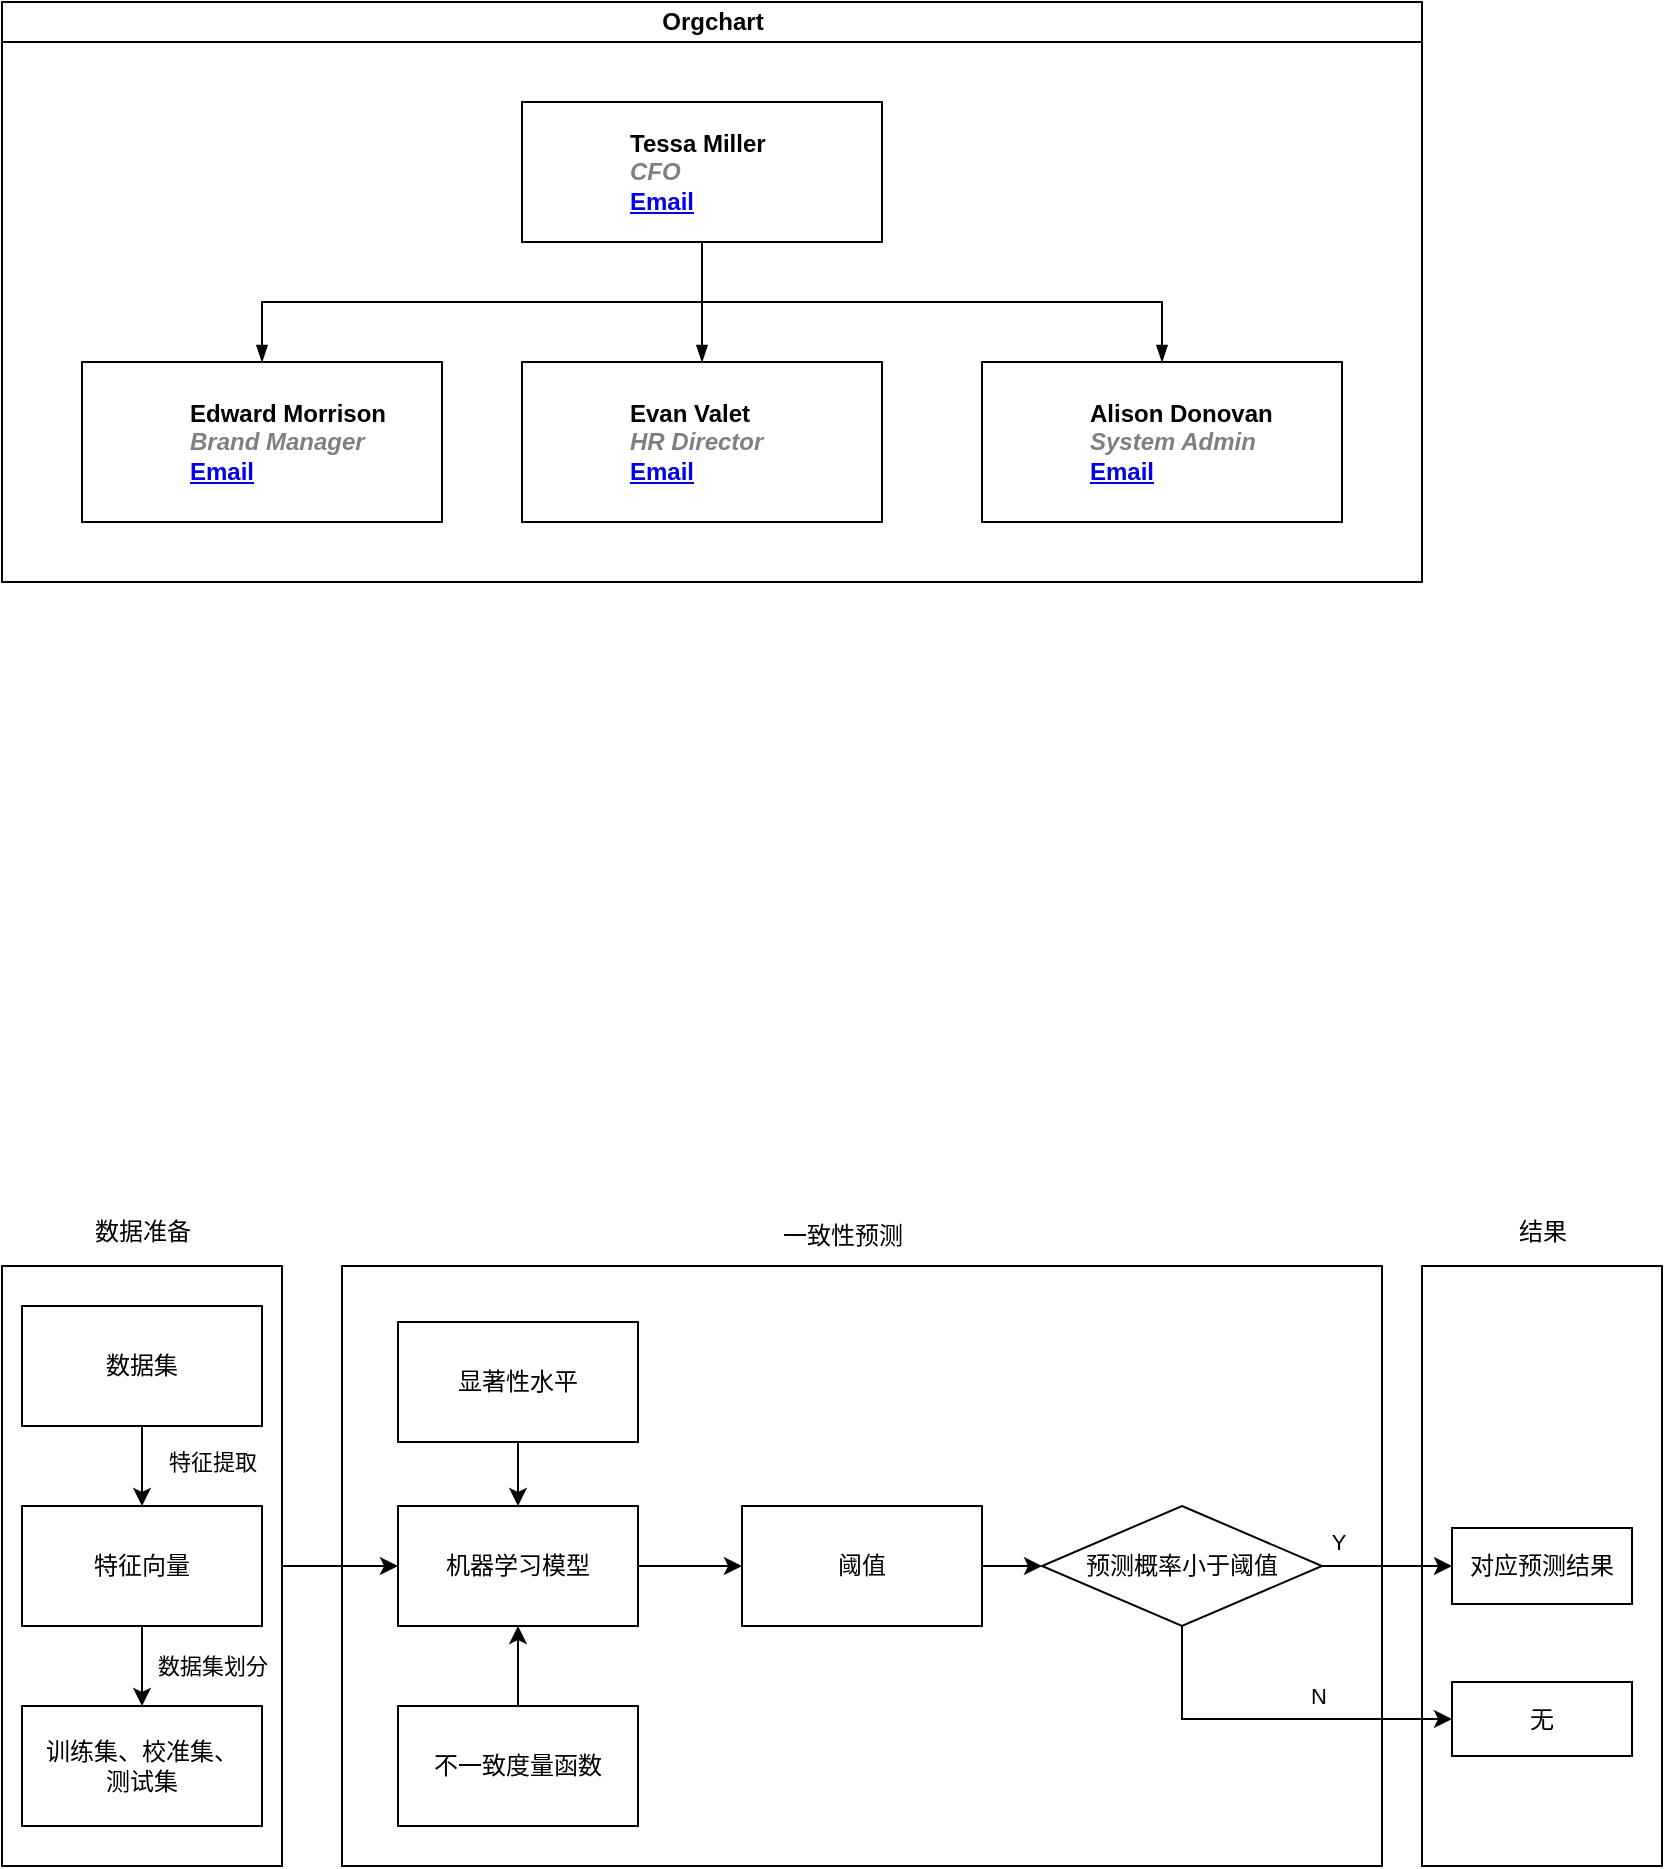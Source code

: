 <mxfile version="24.3.1" type="github">
  <diagram id="prtHgNgQTEPvFCAcTncT" name="Page-1">
    <mxGraphModel dx="1184" dy="799" grid="1" gridSize="10" guides="1" tooltips="1" connect="1" arrows="1" fold="1" page="1" pageScale="1" pageWidth="827" pageHeight="1169" math="0" shadow="0">
      <root>
        <mxCell id="0" />
        <mxCell id="1" parent="0" />
        <mxCell id="Y1B-Br_fIPE-pw5GIb7F-58" value="" style="rounded=0;whiteSpace=wrap;html=1;" vertex="1" parent="1">
          <mxGeometry x="750" y="712" width="120" height="300" as="geometry" />
        </mxCell>
        <mxCell id="Y1B-Br_fIPE-pw5GIb7F-57" value="" style="rounded=0;whiteSpace=wrap;html=1;" vertex="1" parent="1">
          <mxGeometry x="210" y="712" width="520" height="300" as="geometry" />
        </mxCell>
        <mxCell id="Y1B-Br_fIPE-pw5GIb7F-18" style="edgeStyle=orthogonalEdgeStyle;rounded=0;orthogonalLoop=1;jettySize=auto;html=1;exitX=1;exitY=0.5;exitDx=0;exitDy=0;entryX=0;entryY=0.5;entryDx=0;entryDy=0;" edge="1" parent="1" source="Y1B-Br_fIPE-pw5GIb7F-8" target="Y1B-Br_fIPE-pw5GIb7F-12">
          <mxGeometry relative="1" as="geometry" />
        </mxCell>
        <mxCell id="Y1B-Br_fIPE-pw5GIb7F-8" value="" style="rounded=0;whiteSpace=wrap;html=1;" vertex="1" parent="1">
          <mxGeometry x="40" y="712" width="140" height="300" as="geometry" />
        </mxCell>
        <mxCell id="dNxyNK7c78bLwvsdeMH5-11" value="Orgchart" style="swimlane;html=1;startSize=20;horizontal=1;containerType=tree;glass=0;" parent="1" vertex="1">
          <mxGeometry x="40" y="80" width="710" height="290" as="geometry" />
        </mxCell>
        <UserObject label="%name%&lt;br&gt;&lt;i style=&quot;color: gray&quot;&gt;%position%&lt;/i&gt;&lt;br&gt;&lt;a href=&quot;mailto:%email%&quot;&gt;Email&lt;/a&gt;" name="Tessa Miller" position="CFO" location="Office 1" email="me@example.com" placeholders="1" link="https://www.draw.io" id="dNxyNK7c78bLwvsdeMH5-12">
          <mxCell style="label;image=https://cdn3.iconfinder.com/data/icons/user-avatars-1/512/users-3-128.png;whiteSpace=wrap;html=1;rounded=0;glass=0;treeMoving=1;treeFolding=1;" parent="dNxyNK7c78bLwvsdeMH5-11" vertex="1">
            <mxGeometry x="260" y="50" width="180" height="70" as="geometry" />
          </mxCell>
        </UserObject>
        <mxCell id="dNxyNK7c78bLwvsdeMH5-13" value="" style="endArrow=blockThin;endFill=1;fontSize=11;edgeStyle=elbowEdgeStyle;elbow=vertical;rounded=0;" parent="dNxyNK7c78bLwvsdeMH5-11" source="dNxyNK7c78bLwvsdeMH5-12" target="dNxyNK7c78bLwvsdeMH5-14" edge="1">
          <mxGeometry relative="1" as="geometry" />
        </mxCell>
        <UserObject label="%name%&lt;br&gt;&lt;i style=&quot;color: gray&quot;&gt;%position%&lt;/i&gt;&lt;br&gt;&lt;a href=&quot;mailto:%email%&quot;&gt;Email&lt;/a&gt;" name="Edward Morrison" position="Brand Manager" location="Office 2" email="me@example.com" placeholders="1" link="https://www.draw.io" id="dNxyNK7c78bLwvsdeMH5-14">
          <mxCell style="label;image=https://cdn3.iconfinder.com/data/icons/user-avatars-1/512/users-10-3-128.png;whiteSpace=wrap;html=1;rounded=0;glass=0;treeFolding=1;treeMoving=1;" parent="dNxyNK7c78bLwvsdeMH5-11" vertex="1">
            <mxGeometry x="40" y="180" width="180" height="80" as="geometry" />
          </mxCell>
        </UserObject>
        <mxCell id="dNxyNK7c78bLwvsdeMH5-15" value="" style="endArrow=blockThin;endFill=1;fontSize=11;edgeStyle=elbowEdgeStyle;elbow=vertical;rounded=0;" parent="dNxyNK7c78bLwvsdeMH5-11" source="dNxyNK7c78bLwvsdeMH5-12" target="dNxyNK7c78bLwvsdeMH5-16" edge="1">
          <mxGeometry relative="1" as="geometry" />
        </mxCell>
        <UserObject label="%name%&lt;br&gt;&lt;i style=&quot;color: gray&quot;&gt;%position%&lt;/i&gt;&lt;br&gt;&lt;a href=&quot;mailto:%email%&quot;&gt;Email&lt;/a&gt;" name="Evan Valet" position="HR Director" location="Office 4" email="me@example.com" placeholders="1" link="https://www.draw.io" id="dNxyNK7c78bLwvsdeMH5-16">
          <mxCell style="label;image=https://cdn3.iconfinder.com/data/icons/user-avatars-1/512/users-9-2-128.png;whiteSpace=wrap;html=1;rounded=0;glass=0;treeFolding=1;treeMoving=1;" parent="dNxyNK7c78bLwvsdeMH5-11" vertex="1">
            <mxGeometry x="260" y="180" width="180" height="80" as="geometry" />
          </mxCell>
        </UserObject>
        <mxCell id="dNxyNK7c78bLwvsdeMH5-17" value="" style="endArrow=blockThin;endFill=1;fontSize=11;edgeStyle=elbowEdgeStyle;elbow=vertical;rounded=0;" parent="dNxyNK7c78bLwvsdeMH5-11" source="dNxyNK7c78bLwvsdeMH5-12" target="dNxyNK7c78bLwvsdeMH5-18" edge="1">
          <mxGeometry relative="1" as="geometry" />
        </mxCell>
        <UserObject label="%name%&lt;br&gt;&lt;i style=&quot;color: gray&quot;&gt;%position%&lt;/i&gt;&lt;br&gt;&lt;a href=&quot;mailto:%email%&quot;&gt;Email&lt;/a&gt;" name="Alison Donovan" position="System Admin" location="Office 3" email="me@example.com" placeholders="1" link="https://www.draw.io" id="dNxyNK7c78bLwvsdeMH5-18">
          <mxCell style="label;image=https://cdn3.iconfinder.com/data/icons/user-avatars-1/512/users-2-128.png;whiteSpace=wrap;html=1;rounded=0;glass=0;" parent="dNxyNK7c78bLwvsdeMH5-11" vertex="1">
            <mxGeometry x="490" y="180" width="180" height="80" as="geometry" />
          </mxCell>
        </UserObject>
        <mxCell id="Y1B-Br_fIPE-pw5GIb7F-5" style="edgeStyle=orthogonalEdgeStyle;rounded=0;orthogonalLoop=1;jettySize=auto;html=1;exitX=0.5;exitY=1;exitDx=0;exitDy=0;entryX=0.5;entryY=0;entryDx=0;entryDy=0;" edge="1" parent="1" source="Y1B-Br_fIPE-pw5GIb7F-2" target="Y1B-Br_fIPE-pw5GIb7F-4">
          <mxGeometry relative="1" as="geometry" />
        </mxCell>
        <mxCell id="Y1B-Br_fIPE-pw5GIb7F-10" value="特征提取" style="edgeLabel;html=1;align=center;verticalAlign=middle;resizable=0;points=[];" vertex="1" connectable="0" parent="Y1B-Br_fIPE-pw5GIb7F-5">
          <mxGeometry x="-0.125" y="3" relative="1" as="geometry">
            <mxPoint x="32" as="offset" />
          </mxGeometry>
        </mxCell>
        <mxCell id="Y1B-Br_fIPE-pw5GIb7F-2" value="数据集" style="rounded=0;whiteSpace=wrap;html=1;" vertex="1" parent="1">
          <mxGeometry x="50" y="732" width="120" height="60" as="geometry" />
        </mxCell>
        <mxCell id="Y1B-Br_fIPE-pw5GIb7F-7" style="edgeStyle=orthogonalEdgeStyle;rounded=0;orthogonalLoop=1;jettySize=auto;html=1;exitX=0.5;exitY=1;exitDx=0;exitDy=0;entryX=0.5;entryY=0;entryDx=0;entryDy=0;" edge="1" parent="1" source="Y1B-Br_fIPE-pw5GIb7F-4" target="Y1B-Br_fIPE-pw5GIb7F-6">
          <mxGeometry relative="1" as="geometry" />
        </mxCell>
        <mxCell id="Y1B-Br_fIPE-pw5GIb7F-11" value="数据集划分" style="edgeLabel;html=1;align=center;verticalAlign=middle;resizable=0;points=[];" vertex="1" connectable="0" parent="Y1B-Br_fIPE-pw5GIb7F-7">
          <mxGeometry x="-0.175" y="6" relative="1" as="geometry">
            <mxPoint x="29" y="3" as="offset" />
          </mxGeometry>
        </mxCell>
        <mxCell id="Y1B-Br_fIPE-pw5GIb7F-4" value="特征向量" style="rounded=0;whiteSpace=wrap;html=1;" vertex="1" parent="1">
          <mxGeometry x="50" y="832" width="120" height="60" as="geometry" />
        </mxCell>
        <mxCell id="Y1B-Br_fIPE-pw5GIb7F-6" value="训练集、校准集、&lt;div&gt;测试集&lt;/div&gt;" style="rounded=0;whiteSpace=wrap;html=1;" vertex="1" parent="1">
          <mxGeometry x="50" y="932" width="120" height="60" as="geometry" />
        </mxCell>
        <mxCell id="Y1B-Br_fIPE-pw5GIb7F-9" value="数据准备" style="text;html=1;align=center;verticalAlign=middle;resizable=0;points=[];autosize=1;strokeColor=none;fillColor=none;" vertex="1" parent="1">
          <mxGeometry x="75" y="680" width="70" height="30" as="geometry" />
        </mxCell>
        <mxCell id="Y1B-Br_fIPE-pw5GIb7F-48" style="edgeStyle=orthogonalEdgeStyle;rounded=0;orthogonalLoop=1;jettySize=auto;html=1;exitX=1;exitY=0.5;exitDx=0;exitDy=0;entryX=0;entryY=0.5;entryDx=0;entryDy=0;" edge="1" parent="1" source="Y1B-Br_fIPE-pw5GIb7F-12" target="Y1B-Br_fIPE-pw5GIb7F-47">
          <mxGeometry relative="1" as="geometry" />
        </mxCell>
        <mxCell id="Y1B-Br_fIPE-pw5GIb7F-12" value="机器学习模型" style="rounded=0;whiteSpace=wrap;html=1;" vertex="1" parent="1">
          <mxGeometry x="238" y="832" width="120" height="60" as="geometry" />
        </mxCell>
        <mxCell id="Y1B-Br_fIPE-pw5GIb7F-36" style="edgeStyle=orthogonalEdgeStyle;rounded=0;orthogonalLoop=1;jettySize=auto;html=1;exitX=0.5;exitY=1;exitDx=0;exitDy=0;entryX=0.5;entryY=0;entryDx=0;entryDy=0;" edge="1" parent="1" source="Y1B-Br_fIPE-pw5GIb7F-13" target="Y1B-Br_fIPE-pw5GIb7F-12">
          <mxGeometry relative="1" as="geometry" />
        </mxCell>
        <mxCell id="Y1B-Br_fIPE-pw5GIb7F-13" value="显著性水平" style="rounded=0;whiteSpace=wrap;html=1;" vertex="1" parent="1">
          <mxGeometry x="238" y="740" width="120" height="60" as="geometry" />
        </mxCell>
        <mxCell id="Y1B-Br_fIPE-pw5GIb7F-38" style="edgeStyle=orthogonalEdgeStyle;rounded=0;orthogonalLoop=1;jettySize=auto;html=1;exitX=0.5;exitY=0;exitDx=0;exitDy=0;entryX=0.5;entryY=1;entryDx=0;entryDy=0;" edge="1" parent="1" source="Y1B-Br_fIPE-pw5GIb7F-14" target="Y1B-Br_fIPE-pw5GIb7F-12">
          <mxGeometry relative="1" as="geometry" />
        </mxCell>
        <mxCell id="Y1B-Br_fIPE-pw5GIb7F-14" value="不一致度量函数" style="rounded=0;whiteSpace=wrap;html=1;" vertex="1" parent="1">
          <mxGeometry x="238" y="932" width="120" height="60" as="geometry" />
        </mxCell>
        <mxCell id="Y1B-Br_fIPE-pw5GIb7F-53" style="edgeStyle=orthogonalEdgeStyle;rounded=0;orthogonalLoop=1;jettySize=auto;html=1;exitX=1;exitY=0.5;exitDx=0;exitDy=0;entryX=0;entryY=0.5;entryDx=0;entryDy=0;" edge="1" parent="1" source="Y1B-Br_fIPE-pw5GIb7F-44" target="Y1B-Br_fIPE-pw5GIb7F-51">
          <mxGeometry relative="1" as="geometry" />
        </mxCell>
        <mxCell id="Y1B-Br_fIPE-pw5GIb7F-54" value="Y" style="edgeLabel;html=1;align=center;verticalAlign=middle;resizable=0;points=[];" vertex="1" connectable="0" parent="Y1B-Br_fIPE-pw5GIb7F-53">
          <mxGeometry x="-0.2" relative="1" as="geometry">
            <mxPoint x="-18" y="-12" as="offset" />
          </mxGeometry>
        </mxCell>
        <mxCell id="Y1B-Br_fIPE-pw5GIb7F-55" style="edgeStyle=orthogonalEdgeStyle;rounded=0;orthogonalLoop=1;jettySize=auto;html=1;exitX=0.5;exitY=1;exitDx=0;exitDy=0;entryX=0;entryY=0.5;entryDx=0;entryDy=0;" edge="1" parent="1" source="Y1B-Br_fIPE-pw5GIb7F-44" target="Y1B-Br_fIPE-pw5GIb7F-52">
          <mxGeometry relative="1" as="geometry" />
        </mxCell>
        <mxCell id="Y1B-Br_fIPE-pw5GIb7F-56" value="N" style="edgeLabel;html=1;align=center;verticalAlign=middle;resizable=0;points=[];" vertex="1" connectable="0" parent="Y1B-Br_fIPE-pw5GIb7F-55">
          <mxGeometry x="0.305" relative="1" as="geometry">
            <mxPoint x="-4" y="-12" as="offset" />
          </mxGeometry>
        </mxCell>
        <mxCell id="Y1B-Br_fIPE-pw5GIb7F-44" value="预测概率小于阈值" style="rhombus;whiteSpace=wrap;html=1;" vertex="1" parent="1">
          <mxGeometry x="560" y="832" width="140" height="60" as="geometry" />
        </mxCell>
        <mxCell id="Y1B-Br_fIPE-pw5GIb7F-49" style="edgeStyle=orthogonalEdgeStyle;rounded=0;orthogonalLoop=1;jettySize=auto;html=1;exitX=1;exitY=0.5;exitDx=0;exitDy=0;entryX=0;entryY=0.5;entryDx=0;entryDy=0;" edge="1" parent="1" source="Y1B-Br_fIPE-pw5GIb7F-47" target="Y1B-Br_fIPE-pw5GIb7F-44">
          <mxGeometry relative="1" as="geometry" />
        </mxCell>
        <mxCell id="Y1B-Br_fIPE-pw5GIb7F-47" value="阈值" style="rounded=0;whiteSpace=wrap;html=1;" vertex="1" parent="1">
          <mxGeometry x="410" y="832" width="120" height="60" as="geometry" />
        </mxCell>
        <mxCell id="Y1B-Br_fIPE-pw5GIb7F-51" value="对应预测结果" style="rounded=0;whiteSpace=wrap;html=1;" vertex="1" parent="1">
          <mxGeometry x="765" y="843" width="90" height="38" as="geometry" />
        </mxCell>
        <mxCell id="Y1B-Br_fIPE-pw5GIb7F-52" value="无" style="rounded=0;whiteSpace=wrap;html=1;" vertex="1" parent="1">
          <mxGeometry x="765" y="920" width="90" height="37" as="geometry" />
        </mxCell>
        <mxCell id="Y1B-Br_fIPE-pw5GIb7F-59" value="一致性预测" style="text;html=1;align=center;verticalAlign=middle;resizable=0;points=[];autosize=1;strokeColor=none;fillColor=none;" vertex="1" parent="1">
          <mxGeometry x="420" y="682" width="80" height="30" as="geometry" />
        </mxCell>
        <mxCell id="Y1B-Br_fIPE-pw5GIb7F-60" value="结果" style="text;html=1;align=center;verticalAlign=middle;resizable=0;points=[];autosize=1;strokeColor=none;fillColor=none;" vertex="1" parent="1">
          <mxGeometry x="785" y="680" width="50" height="30" as="geometry" />
        </mxCell>
      </root>
    </mxGraphModel>
  </diagram>
</mxfile>
